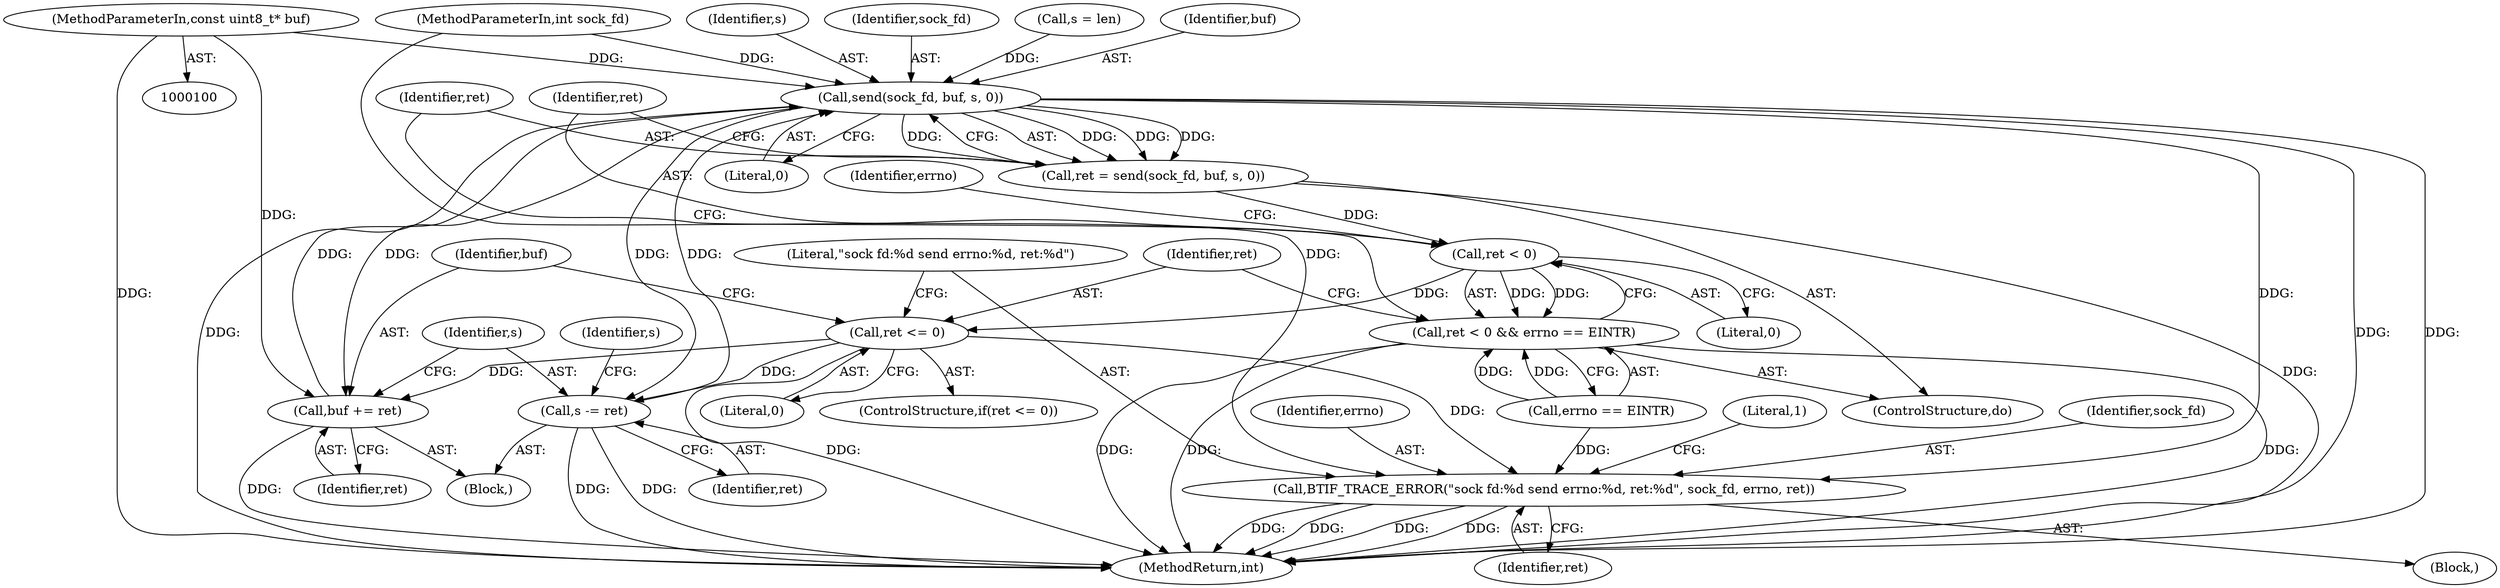 digraph "1_Android_472271b153c5dc53c28beac55480a8d8434b2d5c_46@pointer" {
"1000102" [label="(MethodParameterIn,const uint8_t* buf)"];
"1000116" [label="(Call,send(sock_fd, buf, s, 0))"];
"1000114" [label="(Call,ret = send(sock_fd, buf, s, 0))"];
"1000122" [label="(Call,ret < 0)"];
"1000121" [label="(Call,ret < 0 && errno == EINTR)"];
"1000129" [label="(Call,ret <= 0)"];
"1000133" [label="(Call,BTIF_TRACE_ERROR(\"sock fd:%d send errno:%d, ret:%d\", sock_fd, errno, ret))"];
"1000141" [label="(Call,buf += ret)"];
"1000144" [label="(Call,s -= ret)"];
"1000116" [label="(Call,send(sock_fd, buf, s, 0))"];
"1000133" [label="(Call,BTIF_TRACE_ERROR(\"sock fd:%d send errno:%d, ret:%d\", sock_fd, errno, ret))"];
"1000143" [label="(Identifier,ret)"];
"1000124" [label="(Literal,0)"];
"1000114" [label="(Call,ret = send(sock_fd, buf, s, 0))"];
"1000128" [label="(ControlStructure,if(ret <= 0))"];
"1000137" [label="(Identifier,ret)"];
"1000141" [label="(Call,buf += ret)"];
"1000134" [label="(Literal,\"sock fd:%d send errno:%d, ret:%d\")"];
"1000118" [label="(Identifier,buf)"];
"1000123" [label="(Identifier,ret)"];
"1000125" [label="(Call,errno == EINTR)"];
"1000115" [label="(Identifier,ret)"];
"1000119" [label="(Identifier,s)"];
"1000120" [label="(Literal,0)"];
"1000142" [label="(Identifier,buf)"];
"1000140" [label="(Literal,1)"];
"1000129" [label="(Call,ret <= 0)"];
"1000145" [label="(Identifier,s)"];
"1000126" [label="(Identifier,errno)"];
"1000144" [label="(Call,s -= ret)"];
"1000130" [label="(Identifier,ret)"];
"1000117" [label="(Identifier,sock_fd)"];
"1000135" [label="(Identifier,sock_fd)"];
"1000146" [label="(Identifier,ret)"];
"1000106" [label="(Call,s = len)"];
"1000121" [label="(Call,ret < 0 && errno == EINTR)"];
"1000112" [label="(Block,)"];
"1000111" [label="(Identifier,s)"];
"1000101" [label="(MethodParameterIn,int sock_fd)"];
"1000102" [label="(MethodParameterIn,const uint8_t* buf)"];
"1000149" [label="(MethodReturn,int)"];
"1000113" [label="(ControlStructure,do)"];
"1000132" [label="(Block,)"];
"1000122" [label="(Call,ret < 0)"];
"1000131" [label="(Literal,0)"];
"1000136" [label="(Identifier,errno)"];
"1000102" -> "1000100"  [label="AST: "];
"1000102" -> "1000149"  [label="DDG: "];
"1000102" -> "1000116"  [label="DDG: "];
"1000102" -> "1000141"  [label="DDG: "];
"1000116" -> "1000114"  [label="AST: "];
"1000116" -> "1000120"  [label="CFG: "];
"1000117" -> "1000116"  [label="AST: "];
"1000118" -> "1000116"  [label="AST: "];
"1000119" -> "1000116"  [label="AST: "];
"1000120" -> "1000116"  [label="AST: "];
"1000114" -> "1000116"  [label="CFG: "];
"1000116" -> "1000149"  [label="DDG: "];
"1000116" -> "1000149"  [label="DDG: "];
"1000116" -> "1000149"  [label="DDG: "];
"1000116" -> "1000114"  [label="DDG: "];
"1000116" -> "1000114"  [label="DDG: "];
"1000116" -> "1000114"  [label="DDG: "];
"1000116" -> "1000114"  [label="DDG: "];
"1000101" -> "1000116"  [label="DDG: "];
"1000141" -> "1000116"  [label="DDG: "];
"1000106" -> "1000116"  [label="DDG: "];
"1000144" -> "1000116"  [label="DDG: "];
"1000116" -> "1000133"  [label="DDG: "];
"1000116" -> "1000141"  [label="DDG: "];
"1000116" -> "1000144"  [label="DDG: "];
"1000114" -> "1000113"  [label="AST: "];
"1000115" -> "1000114"  [label="AST: "];
"1000123" -> "1000114"  [label="CFG: "];
"1000114" -> "1000149"  [label="DDG: "];
"1000114" -> "1000122"  [label="DDG: "];
"1000122" -> "1000121"  [label="AST: "];
"1000122" -> "1000124"  [label="CFG: "];
"1000123" -> "1000122"  [label="AST: "];
"1000124" -> "1000122"  [label="AST: "];
"1000126" -> "1000122"  [label="CFG: "];
"1000121" -> "1000122"  [label="CFG: "];
"1000122" -> "1000121"  [label="DDG: "];
"1000122" -> "1000121"  [label="DDG: "];
"1000122" -> "1000129"  [label="DDG: "];
"1000121" -> "1000113"  [label="AST: "];
"1000121" -> "1000125"  [label="CFG: "];
"1000125" -> "1000121"  [label="AST: "];
"1000115" -> "1000121"  [label="CFG: "];
"1000130" -> "1000121"  [label="CFG: "];
"1000121" -> "1000149"  [label="DDG: "];
"1000121" -> "1000149"  [label="DDG: "];
"1000121" -> "1000149"  [label="DDG: "];
"1000125" -> "1000121"  [label="DDG: "];
"1000125" -> "1000121"  [label="DDG: "];
"1000129" -> "1000128"  [label="AST: "];
"1000129" -> "1000131"  [label="CFG: "];
"1000130" -> "1000129"  [label="AST: "];
"1000131" -> "1000129"  [label="AST: "];
"1000134" -> "1000129"  [label="CFG: "];
"1000142" -> "1000129"  [label="CFG: "];
"1000129" -> "1000149"  [label="DDG: "];
"1000129" -> "1000133"  [label="DDG: "];
"1000129" -> "1000141"  [label="DDG: "];
"1000129" -> "1000144"  [label="DDG: "];
"1000133" -> "1000132"  [label="AST: "];
"1000133" -> "1000137"  [label="CFG: "];
"1000134" -> "1000133"  [label="AST: "];
"1000135" -> "1000133"  [label="AST: "];
"1000136" -> "1000133"  [label="AST: "];
"1000137" -> "1000133"  [label="AST: "];
"1000140" -> "1000133"  [label="CFG: "];
"1000133" -> "1000149"  [label="DDG: "];
"1000133" -> "1000149"  [label="DDG: "];
"1000133" -> "1000149"  [label="DDG: "];
"1000133" -> "1000149"  [label="DDG: "];
"1000101" -> "1000133"  [label="DDG: "];
"1000125" -> "1000133"  [label="DDG: "];
"1000141" -> "1000112"  [label="AST: "];
"1000141" -> "1000143"  [label="CFG: "];
"1000142" -> "1000141"  [label="AST: "];
"1000143" -> "1000141"  [label="AST: "];
"1000145" -> "1000141"  [label="CFG: "];
"1000141" -> "1000149"  [label="DDG: "];
"1000144" -> "1000112"  [label="AST: "];
"1000144" -> "1000146"  [label="CFG: "];
"1000145" -> "1000144"  [label="AST: "];
"1000146" -> "1000144"  [label="AST: "];
"1000111" -> "1000144"  [label="CFG: "];
"1000144" -> "1000149"  [label="DDG: "];
"1000144" -> "1000149"  [label="DDG: "];
}
